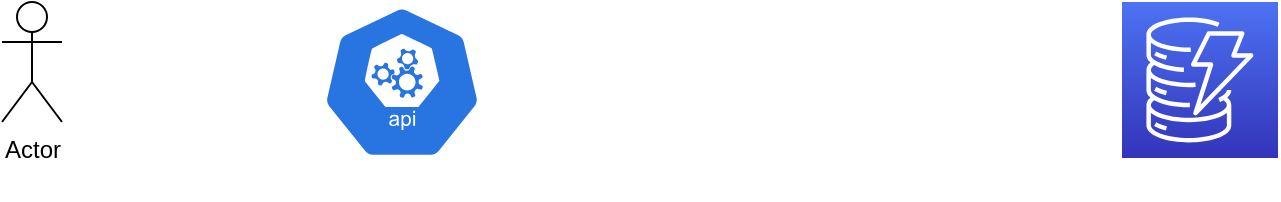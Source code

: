 <mxfile version="15.5.4" type="embed" pages="3"><diagram id="23iRSUPoRavnBvh4doch" name="Architecture Overview"><mxGraphModel dx="714" dy="533" grid="1" gridSize="10" guides="1" tooltips="1" connect="1" arrows="1" fold="1" page="1" pageScale="1" pageWidth="827" pageHeight="1169" math="0" shadow="0"><root><mxCell id="0"/><mxCell id="1" parent="0"/><mxCell id="2" value="Actor" style="shape=umlActor;verticalLabelPosition=bottom;verticalAlign=top;html=1;outlineConnect=0;" parent="1" vertex="1"><mxGeometry x="40" y="40" width="30" height="60" as="geometry"/></mxCell><mxCell id="3" value="" style="sketch=0;html=1;dashed=0;whitespace=wrap;fillColor=#2875E2;strokeColor=#ffffff;points=[[0.005,0.63,0],[0.1,0.2,0],[0.9,0.2,0],[0.5,0,0],[0.995,0.63,0],[0.72,0.99,0],[0.5,1,0],[0.28,0.99,0]];shape=mxgraph.kubernetes.icon;prIcon=api" parent="1" vertex="1"><mxGeometry x="200" y="40" width="80" height="80" as="geometry"/></mxCell><mxCell id="4" value="DynamoDB" style="sketch=0;points=[[0,0,0],[0.25,0,0],[0.5,0,0],[0.75,0,0],[1,0,0],[0,1,0],[0.25,1,0],[0.5,1,0],[0.75,1,0],[1,1,0],[0,0.25,0],[0,0.5,0],[0,0.75,0],[1,0.25,0],[1,0.5,0],[1,0.75,0]];outlineConnect=0;fontColor=#FFFFFF;gradientColor=#4D72F3;gradientDirection=north;fillColor=#3334B9;strokeColor=#ffffff;dashed=0;verticalLabelPosition=bottom;verticalAlign=top;align=center;html=1;fontSize=12;fontStyle=0;aspect=fixed;shape=mxgraph.aws4.resourceIcon;resIcon=mxgraph.aws4.dynamodb;" parent="1" vertex="1"><mxGeometry x="600" y="40" width="78" height="78" as="geometry"/></mxCell></root></mxGraphModel></diagram><diagram id="NhN8_hIHOT_OPEfKWiBR" name="API Endpoints"><mxGraphModel dx="714" dy="533" grid="1" gridSize="10" guides="1" tooltips="1" connect="1" arrows="1" fold="1" page="1" pageScale="1" pageWidth="850" pageHeight="1100" math="0" shadow="0"><root><mxCell id="H7LgKXeEv0zN9HQOCf6o-0"/><mxCell id="H7LgKXeEv0zN9HQOCf6o-1" parent="H7LgKXeEv0zN9HQOCf6o-0"/></root></mxGraphModel></diagram><diagram id="mg5Gtt0YvBSPAZR2QAp3" name="DynamoDB Design"><mxGraphModel dx="714" dy="533" grid="1" gridSize="10" guides="1" tooltips="1" connect="1" arrows="1" fold="1" page="1" pageScale="1" pageWidth="850" pageHeight="1100" math="0" shadow="0"><root><mxCell id="HH6wD20WuD-AldguXH93-0"/><mxCell id="HH6wD20WuD-AldguXH93-1" parent="HH6wD20WuD-AldguXH93-0"/><mxCell id="40r226ogi3kPvPkLXAuQ-8" value="" style="shape=internalStorage;whiteSpace=wrap;html=1;backgroundOutline=1;verticalAlign=top;dx=200;dy=40;align=center;" vertex="1" parent="HH6wD20WuD-AldguXH93-1"><mxGeometry x="40" y="40" width="770" height="320" as="geometry"/></mxCell><mxCell id="40r226ogi3kPvPkLXAuQ-14" value="Primary Key" style="text;html=1;strokeColor=none;fillColor=none;align=center;verticalAlign=middle;whiteSpace=wrap;rounded=0;fontSize=14;" vertex="1" parent="HH6wD20WuD-AldguXH93-1"><mxGeometry x="40" y="40" width="200" height="40" as="geometry"/></mxCell><mxCell id="40r226ogi3kPvPkLXAuQ-15" value="&lt;font style=&quot;font-size: 14px&quot;&gt;Attributes&lt;/font&gt;" style="text;html=1;strokeColor=none;fillColor=none;align=center;verticalAlign=middle;whiteSpace=wrap;rounded=0;" vertex="1" parent="HH6wD20WuD-AldguXH93-1"><mxGeometry x="240" y="40" width="570" height="40" as="geometry"/></mxCell><mxCell id="HH6wD20WuD-AldguXH93-3" value="Game ID" style="sketch=0;aspect=fixed;html=1;points=[];align=center;image;fontSize=12;image=img/lib/mscae/Key.svg;fontColor=#FFFFFF;" parent="HH6wD20WuD-AldguXH93-1" vertex="1"><mxGeometry x="80" y="175" width="31" height="50" as="geometry"/></mxCell><mxCell id="HH6wD20WuD-AldguXH93-5" value="Game Type" style="sketch=0;aspect=fixed;pointerEvents=1;shadow=0;dashed=0;html=1;strokeColor=none;labelPosition=center;verticalLabelPosition=bottom;verticalAlign=top;align=center;fillColor=#99FFFF;shape=mxgraph.mscae.enterprise.key_permissions;fontColor=#FFFFFF;" parent="HH6wD20WuD-AldguXH93-1" vertex="1"><mxGeometry x="180" y="175" width="26" height="50" as="geometry"/></mxCell><mxCell id="40r226ogi3kPvPkLXAuQ-19" value="Headshot Id" style="rounded=0;whiteSpace=wrap;html=1;fontSize=14;fillColor=none;align=center;verticalAlign=middle;" vertex="1" parent="HH6wD20WuD-AldguXH93-1"><mxGeometry x="360" y="150" width="100" height="120" as="geometry"/></mxCell><mxCell id="40r226ogi3kPvPkLXAuQ-26" value="" style="rounded=0;whiteSpace=wrap;html=1;fontSize=14;fillColor=none;align=center;verticalAlign=bottom;" vertex="1" parent="HH6wD20WuD-AldguXH93-1"><mxGeometry x="140" y="80" width="100" height="280" as="geometry"/></mxCell><mxCell id="40r226ogi3kPvPkLXAuQ-27" value="Teammate Ids" style="rounded=0;whiteSpace=wrap;html=1;fontSize=14;fillColor=none;align=center;verticalAlign=middle;" vertex="1" parent="HH6wD20WuD-AldguXH93-1"><mxGeometry x="460" y="150" width="110" height="120" as="geometry"/></mxCell><mxCell id="40r226ogi3kPvPkLXAuQ-28" value="Correct Guess" style="rounded=0;whiteSpace=wrap;html=1;fontSize=14;fillColor=none;align=center;verticalAlign=middle;" vertex="1" parent="HH6wD20WuD-AldguXH93-1"><mxGeometry x="570" y="150" width="110" height="120" as="geometry"/></mxCell><mxCell id="40r226ogi3kPvPkLXAuQ-30" value="&lt;font color=&quot;#ffffff&quot; style=&quot;font-size: 14px&quot;&gt;GuessScoreIndex&lt;/font&gt;" style="aspect=fixed;perimeter=ellipsePerimeter;html=1;align=center;shadow=0;dashed=0;fontColor=#4277BB;labelBackgroundColor=#ffffff;fontSize=12;spacingTop=3;image;image=img/lib/ibm/applications/index.svg;fillColor=none;" vertex="1" parent="HH6wD20WuD-AldguXH93-1"><mxGeometry x="485" y="420" width="60" height="60" as="geometry"/></mxCell><mxCell id="40r226ogi3kPvPkLXAuQ-31" value="" style="endArrow=none;html=1;fontSize=14;entryX=0.5;entryY=1;entryDx=0;entryDy=0;exitX=0;exitY=0.5;exitDx=0;exitDy=0;rounded=0;edgeStyle=orthogonalEdgeStyle;" edge="1" parent="HH6wD20WuD-AldguXH93-1" source="40r226ogi3kPvPkLXAuQ-30" target="40r226ogi3kPvPkLXAuQ-18"><mxGeometry width="50" height="50" relative="1" as="geometry"><mxPoint x="510" y="430" as="sourcePoint"/><mxPoint x="340" y="430" as="targetPoint"/></mxGeometry></mxCell><mxCell id="40r226ogi3kPvPkLXAuQ-18" value="Guess Number" style="rounded=0;whiteSpace=wrap;html=1;fontSize=14;fillColor=none;align=center;verticalAlign=middle;strokeColor=#FFD966;" vertex="1" parent="HH6wD20WuD-AldguXH93-1"><mxGeometry x="260" y="150" width="100" height="120" as="geometry"/></mxCell><mxCell id="40r226ogi3kPvPkLXAuQ-32" value="" style="endArrow=none;html=1;rounded=0;fontSize=14;exitX=1;exitY=0.5;exitDx=0;exitDy=0;entryX=0.5;entryY=1;entryDx=0;entryDy=0;edgeStyle=orthogonalEdgeStyle;" edge="1" parent="HH6wD20WuD-AldguXH93-1" source="40r226ogi3kPvPkLXAuQ-30" target="40r226ogi3kPvPkLXAuQ-29"><mxGeometry width="50" height="50" relative="1" as="geometry"><mxPoint x="460" y="300" as="sourcePoint"/><mxPoint x="510" y="250" as="targetPoint"/></mxGeometry></mxCell><mxCell id="40r226ogi3kPvPkLXAuQ-29" value="Score" style="rounded=0;whiteSpace=wrap;html=1;fontSize=14;fillColor=none;align=center;verticalAlign=middle;strokeColor=#FFD966;" vertex="1" parent="HH6wD20WuD-AldguXH93-1"><mxGeometry x="680" y="150" width="110" height="120" as="geometry"/></mxCell></root></mxGraphModel></diagram></mxfile>